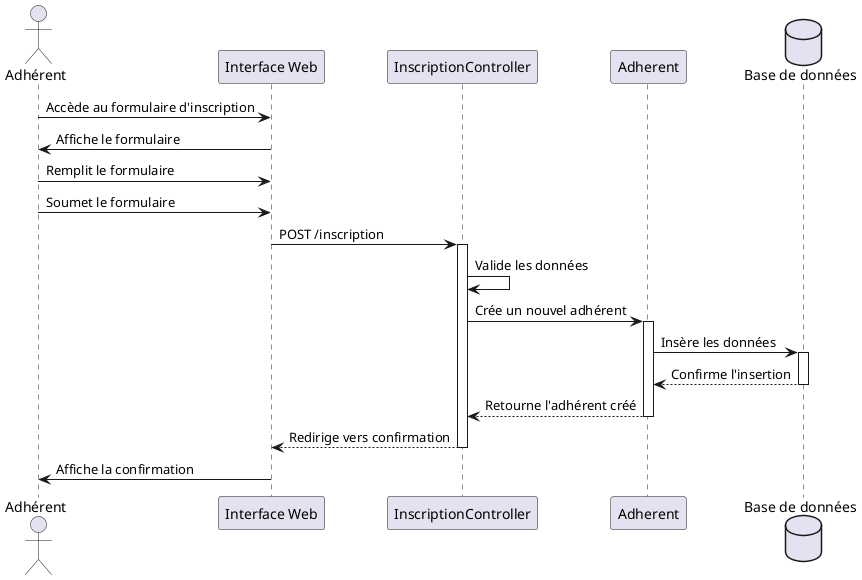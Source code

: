 @startuml Inscription Adhérent

actor "Adhérent" as adherent
participant "Interface Web" as ui
participant "InscriptionController" as controller
participant "Adherent" as model
database "Base de données" as db

adherent -> ui : Accède au formulaire d'inscription
ui -> adherent : Affiche le formulaire
adherent -> ui : Remplit le formulaire
adherent -> ui : Soumet le formulaire

ui -> controller : POST /inscription
activate controller

controller -> controller : Valide les données
controller -> model : Crée un nouvel adhérent
activate model

model -> db : Insère les données
activate db
db --> model : Confirme l'insertion
deactivate db

model --> controller : Retourne l'adhérent créé
deactivate model

controller --> ui : Redirige vers confirmation
deactivate controller

ui -> adherent : Affiche la confirmation

@enduml 